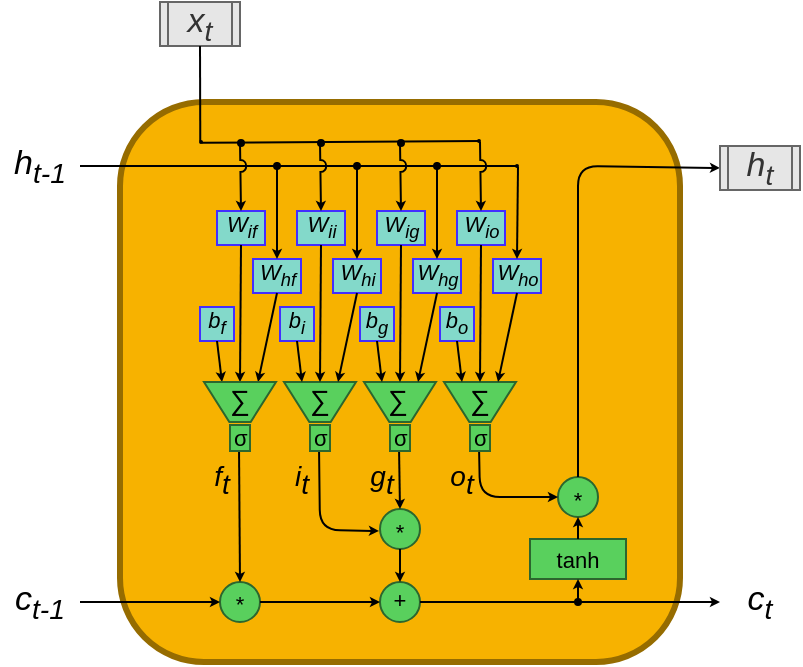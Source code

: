 <mxfile version="10.7.7" type="device"><diagram id="cdkILMzTFBi749bq4qBY" name="Page-1"><mxGraphModel dx="773" dy="413" grid="1" gridSize="10" guides="1" tooltips="1" connect="1" arrows="1" fold="1" page="1" pageScale="1" pageWidth="850" pageHeight="1100" math="0" shadow="0"><root><mxCell id="0"/><mxCell id="1" parent="0"/><mxCell id="XoYltyE_RSoS5WI2svkL-1" value="" style="rounded=1;whiteSpace=wrap;html=1;fillColor=#F7B200;strokeColor=#966C00;strokeWidth=3;" vertex="1" parent="1"><mxGeometry x="220" y="180" width="280" height="280" as="geometry"/></mxCell><mxCell id="XoYltyE_RSoS5WI2svkL-2" value="&lt;div style=&quot;font-size: 17px&quot;&gt;&lt;i&gt;&lt;font style=&quot;font-size: 17px&quot;&gt;c&lt;sub&gt;t-1&lt;/sub&gt;&lt;/font&gt;&lt;/i&gt;&lt;/div&gt;" style="text;html=1;strokeColor=none;fillColor=none;align=center;verticalAlign=middle;whiteSpace=wrap;rounded=0;" vertex="1" parent="1"><mxGeometry x="160" y="420" width="40" height="20" as="geometry"/></mxCell><mxCell id="XoYltyE_RSoS5WI2svkL-3" value="&lt;div style=&quot;font-size: 17px&quot;&gt;&lt;i&gt;&lt;font style=&quot;font-size: 17px&quot;&gt;h&lt;sub&gt;t-1&lt;/sub&gt;&lt;/font&gt;&lt;/i&gt;&lt;/div&gt;" style="text;html=1;strokeColor=none;fillColor=none;align=center;verticalAlign=middle;whiteSpace=wrap;rounded=0;" vertex="1" parent="1"><mxGeometry x="160" y="202" width="40" height="20" as="geometry"/></mxCell><mxCell id="XoYltyE_RSoS5WI2svkL-4" value="&lt;div style=&quot;font-size: 17px&quot;&gt;&lt;i&gt;&lt;font style=&quot;font-size: 17px&quot;&gt;c&lt;sub&gt;t&lt;/sub&gt;&lt;/font&gt;&lt;/i&gt;&lt;/div&gt;" style="text;html=1;strokeColor=none;fillColor=none;align=center;verticalAlign=middle;whiteSpace=wrap;rounded=0;" vertex="1" parent="1"><mxGeometry x="520" y="420" width="40" height="20" as="geometry"/></mxCell><mxCell id="XoYltyE_RSoS5WI2svkL-6" value="&lt;i&gt;&lt;font style=&quot;font-size: 17px&quot;&gt;x&lt;sub&gt;t&lt;/sub&gt;&lt;/font&gt;&lt;/i&gt;" style="shape=process;whiteSpace=wrap;html=1;backgroundOutline=1;fillColor=#E6E6E6;strokeColor=#666666;fontColor=#333333;" vertex="1" parent="1"><mxGeometry x="240" y="130" width="40" height="22" as="geometry"/></mxCell><mxCell id="XoYltyE_RSoS5WI2svkL-11" value="" style="ellipse;whiteSpace=wrap;html=1;aspect=fixed;strokeColor=#000000;fillColor=#000000;" vertex="1" parent="1"><mxGeometry x="297" y="210.5" width="3" height="3" as="geometry"/></mxCell><mxCell id="XoYltyE_RSoS5WI2svkL-13" value="" style="ellipse;whiteSpace=wrap;html=1;aspect=fixed;strokeColor=#000000;fillColor=#000000;" vertex="1" parent="1"><mxGeometry x="337" y="210.5" width="3" height="3" as="geometry"/></mxCell><mxCell id="XoYltyE_RSoS5WI2svkL-14" value="" style="ellipse;whiteSpace=wrap;html=1;aspect=fixed;strokeColor=#000000;fillColor=#000000;" vertex="1" parent="1"><mxGeometry x="377" y="210.5" width="3" height="3" as="geometry"/></mxCell><mxCell id="XoYltyE_RSoS5WI2svkL-15" value="" style="ellipse;whiteSpace=wrap;html=1;aspect=fixed;strokeColor=#000000;fillColor=#000000;" vertex="1" parent="1"><mxGeometry x="418" y="211.5" width="1" height="1" as="geometry"/></mxCell><mxCell id="XoYltyE_RSoS5WI2svkL-16" value="" style="ellipse;whiteSpace=wrap;html=1;aspect=fixed;strokeColor=#000000;fillColor=#000000;" vertex="1" parent="1"><mxGeometry x="279" y="199" width="3" height="3" as="geometry"/></mxCell><mxCell id="XoYltyE_RSoS5WI2svkL-17" value="" style="ellipse;whiteSpace=wrap;html=1;aspect=fixed;strokeColor=#000000;fillColor=#000000;" vertex="1" parent="1"><mxGeometry x="319" y="199" width="3" height="3" as="geometry"/></mxCell><mxCell id="XoYltyE_RSoS5WI2svkL-18" value="" style="ellipse;whiteSpace=wrap;html=1;aspect=fixed;strokeColor=#000000;fillColor=#000000;" vertex="1" parent="1"><mxGeometry x="359" y="199" width="3" height="3" as="geometry"/></mxCell><mxCell id="XoYltyE_RSoS5WI2svkL-19" value="" style="ellipse;whiteSpace=wrap;html=1;aspect=fixed;strokeColor=#000000;fillColor=#000000;" vertex="1" parent="1"><mxGeometry x="399" y="199" width="1" height="1" as="geometry"/></mxCell><mxCell id="XoYltyE_RSoS5WI2svkL-20" value="" style="endArrow=none;html=1;entryX=0.5;entryY=1;entryDx=0;entryDy=0;exitX=0;exitY=0;exitDx=0;exitDy=0;" edge="1" parent="1" source="XoYltyE_RSoS5WI2svkL-23" target="XoYltyE_RSoS5WI2svkL-6"><mxGeometry width="50" height="50" relative="1" as="geometry"><mxPoint x="190" y="160" as="sourcePoint"/><mxPoint x="170" y="500" as="targetPoint"/></mxGeometry></mxCell><mxCell id="XoYltyE_RSoS5WI2svkL-23" value="" style="ellipse;whiteSpace=wrap;html=1;fillColor=#F7B200;strokeColor=#000000;" vertex="1" parent="1"><mxGeometry x="260" y="199.5" width="1" height="1" as="geometry"/></mxCell><mxCell id="XoYltyE_RSoS5WI2svkL-24" value="" style="endArrow=none;html=1;entryX=1;entryY=1;entryDx=0;entryDy=0;exitX=1;exitY=0.5;exitDx=0;exitDy=0;" edge="1" parent="1" source="XoYltyE_RSoS5WI2svkL-19" target="XoYltyE_RSoS5WI2svkL-23"><mxGeometry width="50" height="50" relative="1" as="geometry"><mxPoint x="402" y="140" as="sourcePoint"/><mxPoint x="220" y="500" as="targetPoint"/></mxGeometry></mxCell><mxCell id="XoYltyE_RSoS5WI2svkL-25" value="" style="endArrow=none;html=1;entryX=1;entryY=0.5;entryDx=0;entryDy=0;exitX=0;exitY=0.5;exitDx=0;exitDy=0;" edge="1" parent="1" source="XoYltyE_RSoS5WI2svkL-15" target="XoYltyE_RSoS5WI2svkL-3"><mxGeometry width="50" height="50" relative="1" as="geometry"><mxPoint x="135" y="310" as="sourcePoint"/><mxPoint x="185" y="260" as="targetPoint"/></mxGeometry></mxCell><mxCell id="XoYltyE_RSoS5WI2svkL-27" value="&lt;i&gt;&lt;font style=&quot;font-size: 11px&quot;&gt;W&lt;font style=&quot;font-size: 11px&quot;&gt;&lt;sub&gt;if&lt;/sub&gt;&lt;/font&gt;&lt;/font&gt;&lt;/i&gt;" style="rounded=0;whiteSpace=wrap;html=1;strokeColor=#432EFF;fillColor=#83D9CA;fontSize=11;" vertex="1" parent="1"><mxGeometry x="268.5" y="234.5" width="24" height="17" as="geometry"/></mxCell><mxCell id="XoYltyE_RSoS5WI2svkL-30" value="&lt;i&gt;&lt;font style=&quot;font-size: 11px&quot;&gt;W&lt;font style=&quot;font-size: 11px&quot;&gt;&lt;sub&gt;hf&lt;/sub&gt;&lt;/font&gt;&lt;/font&gt;&lt;/i&gt;" style="rounded=0;whiteSpace=wrap;html=1;strokeColor=#432EFF;fillColor=#83D9CA;fontSize=11;" vertex="1" parent="1"><mxGeometry x="286.5" y="258.5" width="24" height="17" as="geometry"/></mxCell><mxCell id="XoYltyE_RSoS5WI2svkL-31" value="" style="endArrow=classic;html=1;fontSize=11;entryX=0.5;entryY=0;entryDx=0;entryDy=0;endSize=2;startSize=2;jumpStyle=arc;" edge="1" parent="1" target="XoYltyE_RSoS5WI2svkL-27"><mxGeometry width="50" height="50" relative="1" as="geometry"><mxPoint x="280" y="200" as="sourcePoint"/><mxPoint x="330" y="140" as="targetPoint"/></mxGeometry></mxCell><mxCell id="XoYltyE_RSoS5WI2svkL-32" value="" style="endArrow=classic;html=1;fontSize=11;entryX=0.5;entryY=0;entryDx=0;entryDy=0;startSize=2;endSize=2;jumpStyle=arc;" edge="1" parent="1" target="XoYltyE_RSoS5WI2svkL-30"><mxGeometry width="50" height="50" relative="1" as="geometry"><mxPoint x="298.5" y="210" as="sourcePoint"/><mxPoint x="159.5" y="280" as="targetPoint"/></mxGeometry></mxCell><mxCell id="XoYltyE_RSoS5WI2svkL-33" value="&lt;i&gt;&lt;font style=&quot;font-size: 11px&quot;&gt;W&lt;font style=&quot;font-size: 11px&quot;&gt;&lt;sub&gt;ii&lt;/sub&gt;&lt;/font&gt;&lt;/font&gt;&lt;/i&gt;" style="rounded=0;whiteSpace=wrap;html=1;strokeColor=#432EFF;fillColor=#83D9CA;fontSize=11;" vertex="1" parent="1"><mxGeometry x="308.5" y="234.5" width="24" height="17" as="geometry"/></mxCell><mxCell id="XoYltyE_RSoS5WI2svkL-34" value="&lt;i&gt;&lt;font style=&quot;font-size: 11px&quot;&gt;W&lt;sub&gt;hi&lt;/sub&gt;&lt;/font&gt;&lt;/i&gt;" style="rounded=0;whiteSpace=wrap;html=1;strokeColor=#432EFF;fillColor=#83D9CA;fontSize=11;" vertex="1" parent="1"><mxGeometry x="326.5" y="258.5" width="24" height="17" as="geometry"/></mxCell><mxCell id="XoYltyE_RSoS5WI2svkL-35" value="" style="endArrow=classic;html=1;fontSize=11;entryX=0.5;entryY=0;entryDx=0;entryDy=0;endSize=2;startSize=2;jumpStyle=arc;" edge="1" parent="1" target="XoYltyE_RSoS5WI2svkL-33"><mxGeometry width="50" height="50" relative="1" as="geometry"><mxPoint x="320" y="200" as="sourcePoint"/><mxPoint x="291" y="244.5" as="targetPoint"/></mxGeometry></mxCell><mxCell id="XoYltyE_RSoS5WI2svkL-36" value="" style="endArrow=classic;html=1;fontSize=11;entryX=0.5;entryY=0;entryDx=0;entryDy=0;startSize=2;endSize=2;jumpStyle=arc;" edge="1" parent="1" target="XoYltyE_RSoS5WI2svkL-34"><mxGeometry width="50" height="50" relative="1" as="geometry"><mxPoint x="338.5" y="210" as="sourcePoint"/><mxPoint x="309.5" y="268.5" as="targetPoint"/></mxGeometry></mxCell><mxCell id="XoYltyE_RSoS5WI2svkL-37" value="&lt;i&gt;&lt;font style=&quot;font-size: 11px&quot;&gt;W&lt;sub&gt;ig&lt;/sub&gt;&lt;/font&gt;&lt;/i&gt;" style="rounded=0;whiteSpace=wrap;html=1;strokeColor=#432EFF;fillColor=#83D9CA;fontSize=11;" vertex="1" parent="1"><mxGeometry x="348.5" y="234.5" width="24" height="17" as="geometry"/></mxCell><mxCell id="XoYltyE_RSoS5WI2svkL-38" value="&lt;i&gt;&lt;font style=&quot;font-size: 11px&quot;&gt;W&lt;sub&gt;hg&lt;/sub&gt;&lt;/font&gt;&lt;/i&gt;" style="rounded=0;whiteSpace=wrap;html=1;strokeColor=#432EFF;fillColor=#83D9CA;fontSize=11;" vertex="1" parent="1"><mxGeometry x="366.5" y="258.5" width="24" height="17" as="geometry"/></mxCell><mxCell id="XoYltyE_RSoS5WI2svkL-39" value="&lt;i&gt;&lt;font style=&quot;font-size: 11px&quot;&gt;W&lt;font style=&quot;font-size: 11px&quot;&gt;&lt;sub&gt;io&lt;/sub&gt;&lt;/font&gt;&lt;/font&gt;&lt;/i&gt;" style="rounded=0;whiteSpace=wrap;html=1;strokeColor=#432EFF;fillColor=#83D9CA;fontSize=11;" vertex="1" parent="1"><mxGeometry x="388.5" y="234.5" width="24" height="17" as="geometry"/></mxCell><mxCell id="XoYltyE_RSoS5WI2svkL-40" value="&lt;i&gt;&lt;font style=&quot;font-size: 11px&quot;&gt;W&lt;sub&gt;ho&lt;/sub&gt;&lt;/font&gt;&lt;/i&gt;" style="rounded=0;whiteSpace=wrap;html=1;strokeColor=#432EFF;fillColor=#83D9CA;fontSize=11;" vertex="1" parent="1"><mxGeometry x="406.5" y="258.5" width="24" height="17" as="geometry"/></mxCell><mxCell id="XoYltyE_RSoS5WI2svkL-41" value="" style="endArrow=classic;html=1;fontSize=11;entryX=0.5;entryY=0;entryDx=0;entryDy=0;endSize=2;startSize=2;jumpStyle=arc;" edge="1" parent="1" target="XoYltyE_RSoS5WI2svkL-37"><mxGeometry width="50" height="50" relative="1" as="geometry"><mxPoint x="360" y="200" as="sourcePoint"/><mxPoint x="330.5" y="244.5" as="targetPoint"/></mxGeometry></mxCell><mxCell id="XoYltyE_RSoS5WI2svkL-42" value="" style="endArrow=classic;html=1;fontSize=11;entryX=0.5;entryY=0;entryDx=0;entryDy=0;startSize=2;endSize=2;jumpStyle=arc;" edge="1" parent="1" target="XoYltyE_RSoS5WI2svkL-38"><mxGeometry width="50" height="50" relative="1" as="geometry"><mxPoint x="378.5" y="210" as="sourcePoint"/><mxPoint x="348.5" y="268.5" as="targetPoint"/></mxGeometry></mxCell><mxCell id="XoYltyE_RSoS5WI2svkL-43" value="" style="endArrow=classic;html=1;fontSize=11;entryX=0.5;entryY=0;entryDx=0;entryDy=0;endSize=2;startSize=2;jumpStyle=arc;" edge="1" parent="1" target="XoYltyE_RSoS5WI2svkL-39"><mxGeometry width="50" height="50" relative="1" as="geometry"><mxPoint x="400" y="200" as="sourcePoint"/><mxPoint x="370.5" y="244.5" as="targetPoint"/></mxGeometry></mxCell><mxCell id="XoYltyE_RSoS5WI2svkL-44" value="" style="endArrow=classic;html=1;fontSize=11;entryX=0.5;entryY=0;entryDx=0;entryDy=0;endSize=2;startSize=2;jumpStyle=arc;" edge="1" parent="1" target="XoYltyE_RSoS5WI2svkL-40"><mxGeometry width="50" height="50" relative="1" as="geometry"><mxPoint x="419" y="212.5" as="sourcePoint"/><mxPoint x="380.5" y="254.5" as="targetPoint"/></mxGeometry></mxCell><mxCell id="XoYltyE_RSoS5WI2svkL-46" value="&lt;i&gt;b&lt;sub&gt;f&lt;/sub&gt;&lt;/i&gt;" style="rounded=0;whiteSpace=wrap;html=1;strokeColor=#432EFF;fillColor=#83D9CA;fontSize=11;" vertex="1" parent="1"><mxGeometry x="260" y="282.5" width="17" height="17" as="geometry"/></mxCell><mxCell id="XoYltyE_RSoS5WI2svkL-47" value="&lt;i&gt;b&lt;sub&gt;i&lt;/sub&gt;&lt;/i&gt;" style="rounded=0;whiteSpace=wrap;html=1;strokeColor=#432EFF;fillColor=#83D9CA;fontSize=11;" vertex="1" parent="1"><mxGeometry x="300" y="282.5" width="17" height="17" as="geometry"/></mxCell><mxCell id="XoYltyE_RSoS5WI2svkL-48" value="&lt;i&gt;b&lt;sub&gt;g&lt;/sub&gt;&lt;/i&gt;" style="rounded=0;whiteSpace=wrap;html=1;strokeColor=#432EFF;fillColor=#83D9CA;fontSize=11;" vertex="1" parent="1"><mxGeometry x="340" y="282.5" width="17" height="17" as="geometry"/></mxCell><mxCell id="XoYltyE_RSoS5WI2svkL-49" value="&lt;i&gt;b&lt;sub&gt;o&lt;/sub&gt;&lt;/i&gt;" style="rounded=0;whiteSpace=wrap;html=1;strokeColor=#432EFF;fillColor=#83D9CA;fontSize=11;" vertex="1" parent="1"><mxGeometry x="380" y="282.5" width="17" height="17" as="geometry"/></mxCell><mxCell id="XoYltyE_RSoS5WI2svkL-51" value="" style="endArrow=classic;html=1;fontSize=11;startSize=2;endSize=2;jumpStyle=arc;exitX=0.5;exitY=1;exitDx=0;exitDy=0;entryX=0.5;entryY=1;entryDx=0;entryDy=0;" edge="1" parent="1" source="XoYltyE_RSoS5WI2svkL-27" target="XoYltyE_RSoS5WI2svkL-54"><mxGeometry width="50" height="50" relative="1" as="geometry"><mxPoint x="180" y="258.5" as="sourcePoint"/><mxPoint x="180" y="300" as="targetPoint"/></mxGeometry></mxCell><mxCell id="XoYltyE_RSoS5WI2svkL-52" value="" style="endArrow=classic;html=1;fontSize=11;startSize=2;endSize=2;jumpStyle=arc;exitX=0.5;exitY=1;exitDx=0;exitDy=0;entryX=0.75;entryY=1;entryDx=0;entryDy=0;" edge="1" parent="1" source="XoYltyE_RSoS5WI2svkL-46" target="XoYltyE_RSoS5WI2svkL-54"><mxGeometry width="50" height="50" relative="1" as="geometry"><mxPoint x="240.5" y="310" as="sourcePoint"/><mxPoint x="150" y="291" as="targetPoint"/></mxGeometry></mxCell><mxCell id="XoYltyE_RSoS5WI2svkL-53" value="" style="endArrow=classic;html=1;fontSize=11;startSize=2;endSize=2;jumpStyle=arc;exitX=0.5;exitY=1;exitDx=0;exitDy=0;entryX=0.25;entryY=1;entryDx=0;entryDy=0;" edge="1" parent="1" source="XoYltyE_RSoS5WI2svkL-30" target="XoYltyE_RSoS5WI2svkL-54"><mxGeometry width="50" height="50" relative="1" as="geometry"><mxPoint x="170" y="390" as="sourcePoint"/><mxPoint x="288" y="320" as="targetPoint"/></mxGeometry></mxCell><mxCell id="XoYltyE_RSoS5WI2svkL-54" value="" style="shape=trapezoid;perimeter=trapezoidPerimeter;whiteSpace=wrap;html=1;strokeColor=#2C662E;fillColor=#59D05D;fontSize=11;rotation=-180;size=0.352;" vertex="1" parent="1"><mxGeometry x="262" y="320" width="36" height="20" as="geometry"/></mxCell><mxCell id="XoYltyE_RSoS5WI2svkL-56" value="" style="shape=trapezoid;perimeter=trapezoidPerimeter;whiteSpace=wrap;html=1;strokeColor=#2C662E;fillColor=#59D05D;fontSize=11;rotation=-180;size=0.352;" vertex="1" parent="1"><mxGeometry x="302" y="320" width="36" height="20" as="geometry"/></mxCell><mxCell id="XoYltyE_RSoS5WI2svkL-57" value="" style="shape=trapezoid;perimeter=trapezoidPerimeter;whiteSpace=wrap;html=1;strokeColor=#2C662E;fillColor=#59D05D;fontSize=11;rotation=-180;size=0.352;" vertex="1" parent="1"><mxGeometry x="342" y="320" width="36" height="20" as="geometry"/></mxCell><mxCell id="XoYltyE_RSoS5WI2svkL-58" value="" style="shape=trapezoid;perimeter=trapezoidPerimeter;whiteSpace=wrap;html=1;strokeColor=#2C662E;fillColor=#59D05D;fontSize=11;rotation=-180;size=0.352;strokeWidth=1;" vertex="1" parent="1"><mxGeometry x="382" y="320" width="36" height="20" as="geometry"/></mxCell><mxCell id="XoYltyE_RSoS5WI2svkL-60" value="" style="endArrow=classic;html=1;fontSize=11;startSize=2;endSize=2;jumpStyle=arc;exitX=0.5;exitY=1;exitDx=0;exitDy=0;entryX=0.75;entryY=1;entryDx=0;entryDy=0;" edge="1" parent="1" source="XoYltyE_RSoS5WI2svkL-47" target="XoYltyE_RSoS5WI2svkL-56"><mxGeometry width="50" height="50" relative="1" as="geometry"><mxPoint x="290.5" y="261.5" as="sourcePoint"/><mxPoint x="290" y="330" as="targetPoint"/></mxGeometry></mxCell><mxCell id="XoYltyE_RSoS5WI2svkL-61" value="" style="endArrow=classic;html=1;fontSize=11;startSize=2;endSize=2;jumpStyle=arc;exitX=0.5;exitY=1;exitDx=0;exitDy=0;entryX=0.5;entryY=1;entryDx=0;entryDy=0;" edge="1" parent="1" source="XoYltyE_RSoS5WI2svkL-33" target="XoYltyE_RSoS5WI2svkL-56"><mxGeometry width="50" height="50" relative="1" as="geometry"><mxPoint x="300.5" y="271.5" as="sourcePoint"/><mxPoint x="300" y="340" as="targetPoint"/></mxGeometry></mxCell><mxCell id="XoYltyE_RSoS5WI2svkL-62" value="" style="endArrow=classic;html=1;fontSize=11;startSize=2;endSize=2;jumpStyle=arc;exitX=0.5;exitY=1;exitDx=0;exitDy=0;entryX=0.25;entryY=1;entryDx=0;entryDy=0;" edge="1" parent="1" source="XoYltyE_RSoS5WI2svkL-34" target="XoYltyE_RSoS5WI2svkL-56"><mxGeometry width="50" height="50" relative="1" as="geometry"><mxPoint x="310.5" y="281.5" as="sourcePoint"/><mxPoint x="310" y="350" as="targetPoint"/></mxGeometry></mxCell><mxCell id="XoYltyE_RSoS5WI2svkL-63" value="" style="endArrow=classic;html=1;fontSize=11;startSize=2;endSize=2;jumpStyle=arc;exitX=0.5;exitY=1;exitDx=0;exitDy=0;entryX=0.75;entryY=1;entryDx=0;entryDy=0;" edge="1" parent="1" source="XoYltyE_RSoS5WI2svkL-48" target="XoYltyE_RSoS5WI2svkL-57"><mxGeometry width="50" height="50" relative="1" as="geometry"><mxPoint x="320.5" y="291.5" as="sourcePoint"/><mxPoint x="320" y="360" as="targetPoint"/></mxGeometry></mxCell><mxCell id="XoYltyE_RSoS5WI2svkL-64" value="" style="endArrow=classic;html=1;fontSize=11;startSize=2;endSize=2;jumpStyle=arc;exitX=0.5;exitY=1;exitDx=0;exitDy=0;entryX=0.5;entryY=1;entryDx=0;entryDy=0;" edge="1" parent="1" source="XoYltyE_RSoS5WI2svkL-37" target="XoYltyE_RSoS5WI2svkL-57"><mxGeometry width="50" height="50" relative="1" as="geometry"><mxPoint x="330.5" y="301.5" as="sourcePoint"/><mxPoint x="330" y="370" as="targetPoint"/></mxGeometry></mxCell><mxCell id="XoYltyE_RSoS5WI2svkL-65" value="" style="endArrow=classic;html=1;fontSize=11;startSize=2;endSize=2;jumpStyle=arc;exitX=0.5;exitY=1;exitDx=0;exitDy=0;entryX=0.25;entryY=1;entryDx=0;entryDy=0;" edge="1" parent="1" source="XoYltyE_RSoS5WI2svkL-38" target="XoYltyE_RSoS5WI2svkL-57"><mxGeometry width="50" height="50" relative="1" as="geometry"><mxPoint x="340.5" y="311.5" as="sourcePoint"/><mxPoint x="340" y="380" as="targetPoint"/></mxGeometry></mxCell><mxCell id="XoYltyE_RSoS5WI2svkL-66" value="" style="endArrow=classic;html=1;fontSize=11;startSize=2;endSize=2;jumpStyle=arc;exitX=0.5;exitY=1;exitDx=0;exitDy=0;entryX=0.75;entryY=1;entryDx=0;entryDy=0;" edge="1" parent="1" source="XoYltyE_RSoS5WI2svkL-49" target="XoYltyE_RSoS5WI2svkL-58"><mxGeometry width="50" height="50" relative="1" as="geometry"><mxPoint x="350.5" y="321.5" as="sourcePoint"/><mxPoint x="350" y="390" as="targetPoint"/></mxGeometry></mxCell><mxCell id="XoYltyE_RSoS5WI2svkL-67" value="" style="endArrow=classic;html=1;fontSize=11;startSize=2;endSize=2;jumpStyle=arc;exitX=0.5;exitY=1;exitDx=0;exitDy=0;" edge="1" parent="1" source="XoYltyE_RSoS5WI2svkL-39"><mxGeometry width="50" height="50" relative="1" as="geometry"><mxPoint x="360.5" y="331.5" as="sourcePoint"/><mxPoint x="400" y="320" as="targetPoint"/></mxGeometry></mxCell><mxCell id="XoYltyE_RSoS5WI2svkL-68" value="" style="endArrow=classic;html=1;fontSize=11;startSize=2;endSize=2;jumpStyle=arc;exitX=0.5;exitY=1;exitDx=0;exitDy=0;entryX=0.25;entryY=1;entryDx=0;entryDy=0;" edge="1" parent="1" source="XoYltyE_RSoS5WI2svkL-40" target="XoYltyE_RSoS5WI2svkL-58"><mxGeometry width="50" height="50" relative="1" as="geometry"><mxPoint x="370.5" y="341.5" as="sourcePoint"/><mxPoint x="370" y="410" as="targetPoint"/></mxGeometry></mxCell><mxCell id="XoYltyE_RSoS5WI2svkL-74" value="" style="ellipse;whiteSpace=wrap;html=1;aspect=fixed;strokeColor=#2C662E;strokeWidth=1;fillColor=#59D05D;fontSize=11;" vertex="1" parent="1"><mxGeometry x="270" y="420" width="20" height="20" as="geometry"/></mxCell><mxCell id="XoYltyE_RSoS5WI2svkL-75" value="" style="endArrow=classic;html=1;fontSize=11;entryX=0;entryY=0.5;entryDx=0;entryDy=0;startSize=2;endSize=2;jumpStyle=arc;exitX=1;exitY=0.5;exitDx=0;exitDy=0;" edge="1" parent="1" source="XoYltyE_RSoS5WI2svkL-2" target="XoYltyE_RSoS5WI2svkL-74"><mxGeometry width="50" height="50" relative="1" as="geometry"><mxPoint x="308.5" y="220" as="sourcePoint"/><mxPoint x="308.333" y="268.333" as="targetPoint"/></mxGeometry></mxCell><mxCell id="XoYltyE_RSoS5WI2svkL-76" value="" style="endArrow=classic;html=1;fontSize=11;startSize=2;endSize=2;jumpStyle=arc;exitX=0.5;exitY=1;exitDx=0;exitDy=0;entryX=0.5;entryY=0;entryDx=0;entryDy=0;" edge="1" parent="1" source="XoYltyE_RSoS5WI2svkL-115" target="XoYltyE_RSoS5WI2svkL-74"><mxGeometry width="50" height="50" relative="1" as="geometry"><mxPoint x="279.778" y="348.278" as="sourcePoint"/><mxPoint x="310" y="480" as="targetPoint"/></mxGeometry></mxCell><mxCell id="XoYltyE_RSoS5WI2svkL-78" value="" style="ellipse;whiteSpace=wrap;html=1;aspect=fixed;strokeColor=#2C662E;strokeWidth=1;fillColor=#59D05D;fontSize=11;" vertex="1" parent="1"><mxGeometry x="350" y="383.5" width="20" height="20" as="geometry"/></mxCell><mxCell id="XoYltyE_RSoS5WI2svkL-79" value="" style="endArrow=classic;html=1;fontSize=11;entryX=0;entryY=0.5;entryDx=0;entryDy=0;startSize=2;endSize=2;jumpStyle=arc;exitX=0.5;exitY=1;exitDx=0;exitDy=0;" edge="1" parent="1" source="XoYltyE_RSoS5WI2svkL-118" target="XoYltyE_RSoS5WI2svkL-95"><mxGeometry width="50" height="50" relative="1" as="geometry"><mxPoint x="570" y="380" as="sourcePoint"/><mxPoint x="349.778" y="397.667" as="targetPoint"/><Array as="points"><mxPoint x="320" y="394"/></Array></mxGeometry></mxCell><mxCell id="XoYltyE_RSoS5WI2svkL-80" value="" style="endArrow=classic;html=1;fontSize=11;startSize=2;endSize=2;jumpStyle=arc;entryX=0.5;entryY=0;entryDx=0;entryDy=0;exitX=0.5;exitY=1;exitDx=0;exitDy=0;" edge="1" parent="1" source="XoYltyE_RSoS5WI2svkL-120" target="XoYltyE_RSoS5WI2svkL-78"><mxGeometry width="50" height="50" relative="1" as="geometry"><mxPoint x="610" y="357" as="sourcePoint"/><mxPoint x="610" y="380" as="targetPoint"/></mxGeometry></mxCell><mxCell id="XoYltyE_RSoS5WI2svkL-82" value="" style="ellipse;whiteSpace=wrap;html=1;aspect=fixed;strokeColor=#2C662E;strokeWidth=1;fillColor=#59D05D;fontSize=11;" vertex="1" parent="1"><mxGeometry x="350" y="420" width="20" height="20" as="geometry"/></mxCell><mxCell id="XoYltyE_RSoS5WI2svkL-83" value="" style="endArrow=classic;html=1;fontSize=11;startSize=2;endSize=2;jumpStyle=arc;exitX=0.5;exitY=1;exitDx=0;exitDy=0;entryX=0.5;entryY=0;entryDx=0;entryDy=0;" edge="1" parent="1" source="XoYltyE_RSoS5WI2svkL-78" target="XoYltyE_RSoS5WI2svkL-82"><mxGeometry width="50" height="50" relative="1" as="geometry"><mxPoint x="290.333" y="358.833" as="sourcePoint"/><mxPoint x="390" y="490" as="targetPoint"/></mxGeometry></mxCell><mxCell id="XoYltyE_RSoS5WI2svkL-84" value="" style="endArrow=classic;html=1;fontSize=11;entryX=0;entryY=0.5;entryDx=0;entryDy=0;startSize=2;endSize=2;jumpStyle=arc;exitX=1;exitY=0.5;exitDx=0;exitDy=0;" edge="1" parent="1" source="XoYltyE_RSoS5WI2svkL-74" target="XoYltyE_RSoS5WI2svkL-82"><mxGeometry width="50" height="50" relative="1" as="geometry"><mxPoint x="300.333" y="360.333" as="sourcePoint"/><mxPoint x="300.333" y="440.333" as="targetPoint"/></mxGeometry></mxCell><mxCell id="XoYltyE_RSoS5WI2svkL-85" value="" style="ellipse;whiteSpace=wrap;html=1;aspect=fixed;strokeColor=#2C662E;strokeWidth=1;fillColor=#59D05D;fontSize=11;" vertex="1" parent="1"><mxGeometry x="439" y="367.5" width="20" height="20" as="geometry"/></mxCell><mxCell id="XoYltyE_RSoS5WI2svkL-87" value="" style="endArrow=classic;html=1;fontSize=11;entryX=0;entryY=0.5;entryDx=0;entryDy=0;startSize=2;endSize=2;jumpStyle=arc;exitX=0.5;exitY=1;exitDx=0;exitDy=0;" edge="1" parent="1" source="XoYltyE_RSoS5WI2svkL-126" target="XoYltyE_RSoS5WI2svkL-85"><mxGeometry width="50" height="50" relative="1" as="geometry"><mxPoint x="610" y="350" as="sourcePoint"/><mxPoint x="290.333" y="447.833" as="targetPoint"/><Array as="points"><mxPoint x="400" y="377.5"/></Array></mxGeometry></mxCell><mxCell id="XoYltyE_RSoS5WI2svkL-88" value="" style="endArrow=classic;html=1;fontSize=11;startSize=2;endSize=2;jumpStyle=arc;exitX=1;exitY=0.5;exitDx=0;exitDy=0;entryX=0;entryY=0.5;entryDx=0;entryDy=0;" edge="1" parent="1" source="XoYltyE_RSoS5WI2svkL-82" target="XoYltyE_RSoS5WI2svkL-4"><mxGeometry width="50" height="50" relative="1" as="geometry"><mxPoint x="300.333" y="360.333" as="sourcePoint"/><mxPoint x="550" y="510" as="targetPoint"/></mxGeometry></mxCell><mxCell id="XoYltyE_RSoS5WI2svkL-89" value="tanh" style="rounded=0;whiteSpace=wrap;html=1;strokeColor=#2C662E;strokeWidth=1;fillColor=#59D05D;fontSize=11;" vertex="1" parent="1"><mxGeometry x="425" y="398.5" width="48" height="20" as="geometry"/></mxCell><mxCell id="XoYltyE_RSoS5WI2svkL-90" value="" style="ellipse;whiteSpace=wrap;html=1;aspect=fixed;strokeColor=#000000;fillColor=#000000;" vertex="1" parent="1"><mxGeometry x="447.5" y="428.5" width="3" height="3" as="geometry"/></mxCell><mxCell id="XoYltyE_RSoS5WI2svkL-91" value="" style="endArrow=classic;html=1;fontSize=11;entryX=0.5;entryY=1;entryDx=0;entryDy=0;startSize=2;endSize=2;jumpStyle=arc;exitX=0.5;exitY=0;exitDx=0;exitDy=0;" edge="1" parent="1" source="XoYltyE_RSoS5WI2svkL-90" target="XoYltyE_RSoS5WI2svkL-89"><mxGeometry width="50" height="50" relative="1" as="geometry"><mxPoint x="567.833" y="499.833" as="sourcePoint"/><mxPoint x="567.833" y="579.833" as="targetPoint"/></mxGeometry></mxCell><mxCell id="XoYltyE_RSoS5WI2svkL-92" value="" style="endArrow=classic;html=1;fontSize=11;entryX=0.5;entryY=1;entryDx=0;entryDy=0;startSize=2;endSize=2;jumpStyle=arc;exitX=0.5;exitY=0;exitDx=0;exitDy=0;" edge="1" parent="1" source="XoYltyE_RSoS5WI2svkL-89" target="XoYltyE_RSoS5WI2svkL-85"><mxGeometry width="50" height="50" relative="1" as="geometry"><mxPoint x="530" y="388" as="sourcePoint"/><mxPoint x="308.833" y="457.833" as="targetPoint"/></mxGeometry></mxCell><mxCell id="XoYltyE_RSoS5WI2svkL-93" value="" style="endArrow=classic;html=1;fontSize=11;entryX=0;entryY=0.5;entryDx=0;entryDy=0;startSize=2;endSize=2;jumpStyle=arc;exitX=0.5;exitY=0;exitDx=0;exitDy=0;" edge="1" parent="1" source="XoYltyE_RSoS5WI2svkL-85" target="XoYltyE_RSoS5WI2svkL-99"><mxGeometry width="50" height="50" relative="1" as="geometry"><mxPoint x="310.333" y="370.333" as="sourcePoint"/><mxPoint x="520.333" y="212.333" as="targetPoint"/><Array as="points"><mxPoint x="449" y="212"/></Array></mxGeometry></mxCell><mxCell id="XoYltyE_RSoS5WI2svkL-94" value="*" style="text;html=1;strokeColor=none;fillColor=none;align=center;verticalAlign=middle;whiteSpace=wrap;rounded=0;fontSize=11;" vertex="1" parent="1"><mxGeometry x="269.5" y="426" width="20" height="10" as="geometry"/></mxCell><mxCell id="XoYltyE_RSoS5WI2svkL-95" value="*" style="text;html=1;strokeColor=none;fillColor=none;align=center;verticalAlign=middle;whiteSpace=wrap;rounded=0;fontSize=11;" vertex="1" parent="1"><mxGeometry x="349.5" y="389.5" width="20" height="10" as="geometry"/></mxCell><mxCell id="XoYltyE_RSoS5WI2svkL-96" value="*" style="text;html=1;strokeColor=none;fillColor=none;align=center;verticalAlign=middle;whiteSpace=wrap;rounded=0;fontSize=11;" vertex="1" parent="1"><mxGeometry x="438.5" y="373.5" width="20" height="10" as="geometry"/></mxCell><mxCell id="XoYltyE_RSoS5WI2svkL-97" value="+" style="text;html=1;strokeColor=none;fillColor=none;align=center;verticalAlign=middle;whiteSpace=wrap;rounded=0;fontSize=11;" vertex="1" parent="1"><mxGeometry x="349.5" y="423.5" width="20" height="10" as="geometry"/></mxCell><mxCell id="XoYltyE_RSoS5WI2svkL-99" value="&lt;i&gt;&lt;font style=&quot;font-size: 17px&quot;&gt;h&lt;sub&gt;t&lt;/sub&gt;&lt;/font&gt;&lt;/i&gt;" style="shape=process;whiteSpace=wrap;html=1;backgroundOutline=1;fillColor=#E6E6E6;strokeColor=#666666;fontColor=#333333;" vertex="1" parent="1"><mxGeometry x="520" y="202" width="40" height="22" as="geometry"/></mxCell><mxCell id="XoYltyE_RSoS5WI2svkL-100" value="&lt;i&gt;&lt;font style=&quot;font-size: 14px&quot;&gt;f&lt;sub style=&quot;font-size: 14px&quot;&gt;t&lt;/sub&gt;&lt;/font&gt;&lt;/i&gt;" style="text;html=1;strokeColor=none;fillColor=none;align=center;verticalAlign=middle;whiteSpace=wrap;rounded=0;fontSize=14;" vertex="1" parent="1"><mxGeometry x="262" y="357.5" width="18" height="22" as="geometry"/></mxCell><mxCell id="XoYltyE_RSoS5WI2svkL-103" value="&lt;i&gt;i&lt;font style=&quot;font-size: 14px&quot;&gt;&lt;sub style=&quot;font-size: 14px&quot;&gt;t&lt;/sub&gt;&lt;/font&gt;&lt;/i&gt;" style="text;html=1;strokeColor=none;fillColor=none;align=center;verticalAlign=middle;whiteSpace=wrap;rounded=0;fontSize=14;" vertex="1" parent="1"><mxGeometry x="301.5" y="357.5" width="18" height="22" as="geometry"/></mxCell><mxCell id="XoYltyE_RSoS5WI2svkL-104" value="&lt;i&gt;g&lt;font style=&quot;font-size: 14px&quot;&gt;&lt;sub style=&quot;font-size: 14px&quot;&gt;t&lt;/sub&gt;&lt;/font&gt;&lt;/i&gt;" style="text;html=1;strokeColor=none;fillColor=none;align=center;verticalAlign=middle;whiteSpace=wrap;rounded=0;fontSize=14;" vertex="1" parent="1"><mxGeometry x="341.5" y="357.5" width="18" height="22" as="geometry"/></mxCell><mxCell id="XoYltyE_RSoS5WI2svkL-105" value="&lt;i&gt;o&lt;font style=&quot;font-size: 14px&quot;&gt;&lt;sub style=&quot;font-size: 14px&quot;&gt;t&lt;/sub&gt;&lt;/font&gt;&lt;/i&gt;" style="text;html=1;strokeColor=none;fillColor=none;align=center;verticalAlign=middle;whiteSpace=wrap;rounded=0;fontSize=14;" vertex="1" parent="1"><mxGeometry x="381.5" y="357.5" width="18" height="22" as="geometry"/></mxCell><mxCell id="XoYltyE_RSoS5WI2svkL-108" value="∑" style="text;html=1;fontSize=14;" vertex="1" parent="1"><mxGeometry x="272.5" y="313.5" width="16" height="30" as="geometry"/></mxCell><mxCell id="XoYltyE_RSoS5WI2svkL-110" value="∑" style="text;html=1;fontSize=14;" vertex="1" parent="1"><mxGeometry x="312.5" y="313.5" width="16" height="30" as="geometry"/></mxCell><mxCell id="XoYltyE_RSoS5WI2svkL-111" value="∑" style="text;html=1;fontSize=14;" vertex="1" parent="1"><mxGeometry x="352" y="313.5" width="16" height="30" as="geometry"/></mxCell><mxCell id="XoYltyE_RSoS5WI2svkL-112" value="∑" style="text;html=1;fontSize=14;" vertex="1" parent="1"><mxGeometry x="392.5" y="313.5" width="16" height="30" as="geometry"/></mxCell><mxCell id="XoYltyE_RSoS5WI2svkL-114" value="" style="rounded=0;whiteSpace=wrap;html=1;strokeColor=#2C662E;strokeWidth=1;fillColor=#59D05D;fontSize=14;" vertex="1" parent="1"><mxGeometry x="275" y="341.5" width="10" height="13" as="geometry"/></mxCell><mxCell id="XoYltyE_RSoS5WI2svkL-115" value="&lt;font style=&quot;font-size: 11px&quot;&gt;σ&lt;/font&gt;" style="text;html=1;fontSize=14;" vertex="1" parent="1"><mxGeometry x="274.5" y="332" width="10" height="20" as="geometry"/></mxCell><mxCell id="XoYltyE_RSoS5WI2svkL-117" value="" style="rounded=0;whiteSpace=wrap;html=1;strokeColor=#2C662E;strokeWidth=1;fillColor=#59D05D;fontSize=14;" vertex="1" parent="1"><mxGeometry x="315" y="341.5" width="10" height="13" as="geometry"/></mxCell><mxCell id="XoYltyE_RSoS5WI2svkL-118" value="&lt;font style=&quot;font-size: 11px&quot;&gt;σ&lt;/font&gt;" style="text;html=1;fontSize=14;" vertex="1" parent="1"><mxGeometry x="314.5" y="332" width="10" height="20" as="geometry"/></mxCell><mxCell id="XoYltyE_RSoS5WI2svkL-119" value="" style="rounded=0;whiteSpace=wrap;html=1;strokeColor=#2C662E;strokeWidth=1;fillColor=#59D05D;fontSize=14;" vertex="1" parent="1"><mxGeometry x="355" y="341.5" width="10" height="13" as="geometry"/></mxCell><mxCell id="XoYltyE_RSoS5WI2svkL-120" value="&lt;font style=&quot;font-size: 11px&quot;&gt;σ&lt;/font&gt;" style="text;html=1;fontSize=14;" vertex="1" parent="1"><mxGeometry x="354.5" y="332" width="10" height="20" as="geometry"/></mxCell><mxCell id="XoYltyE_RSoS5WI2svkL-125" value="" style="rounded=0;whiteSpace=wrap;html=1;strokeColor=#2C662E;strokeWidth=1;fillColor=#59D05D;fontSize=14;" vertex="1" parent="1"><mxGeometry x="395" y="341.5" width="10" height="13" as="geometry"/></mxCell><mxCell id="XoYltyE_RSoS5WI2svkL-126" value="&lt;font style=&quot;font-size: 11px&quot;&gt;σ&lt;/font&gt;" style="text;html=1;fontSize=14;" vertex="1" parent="1"><mxGeometry x="394.5" y="332" width="10" height="20" as="geometry"/></mxCell></root></mxGraphModel></diagram></mxfile>